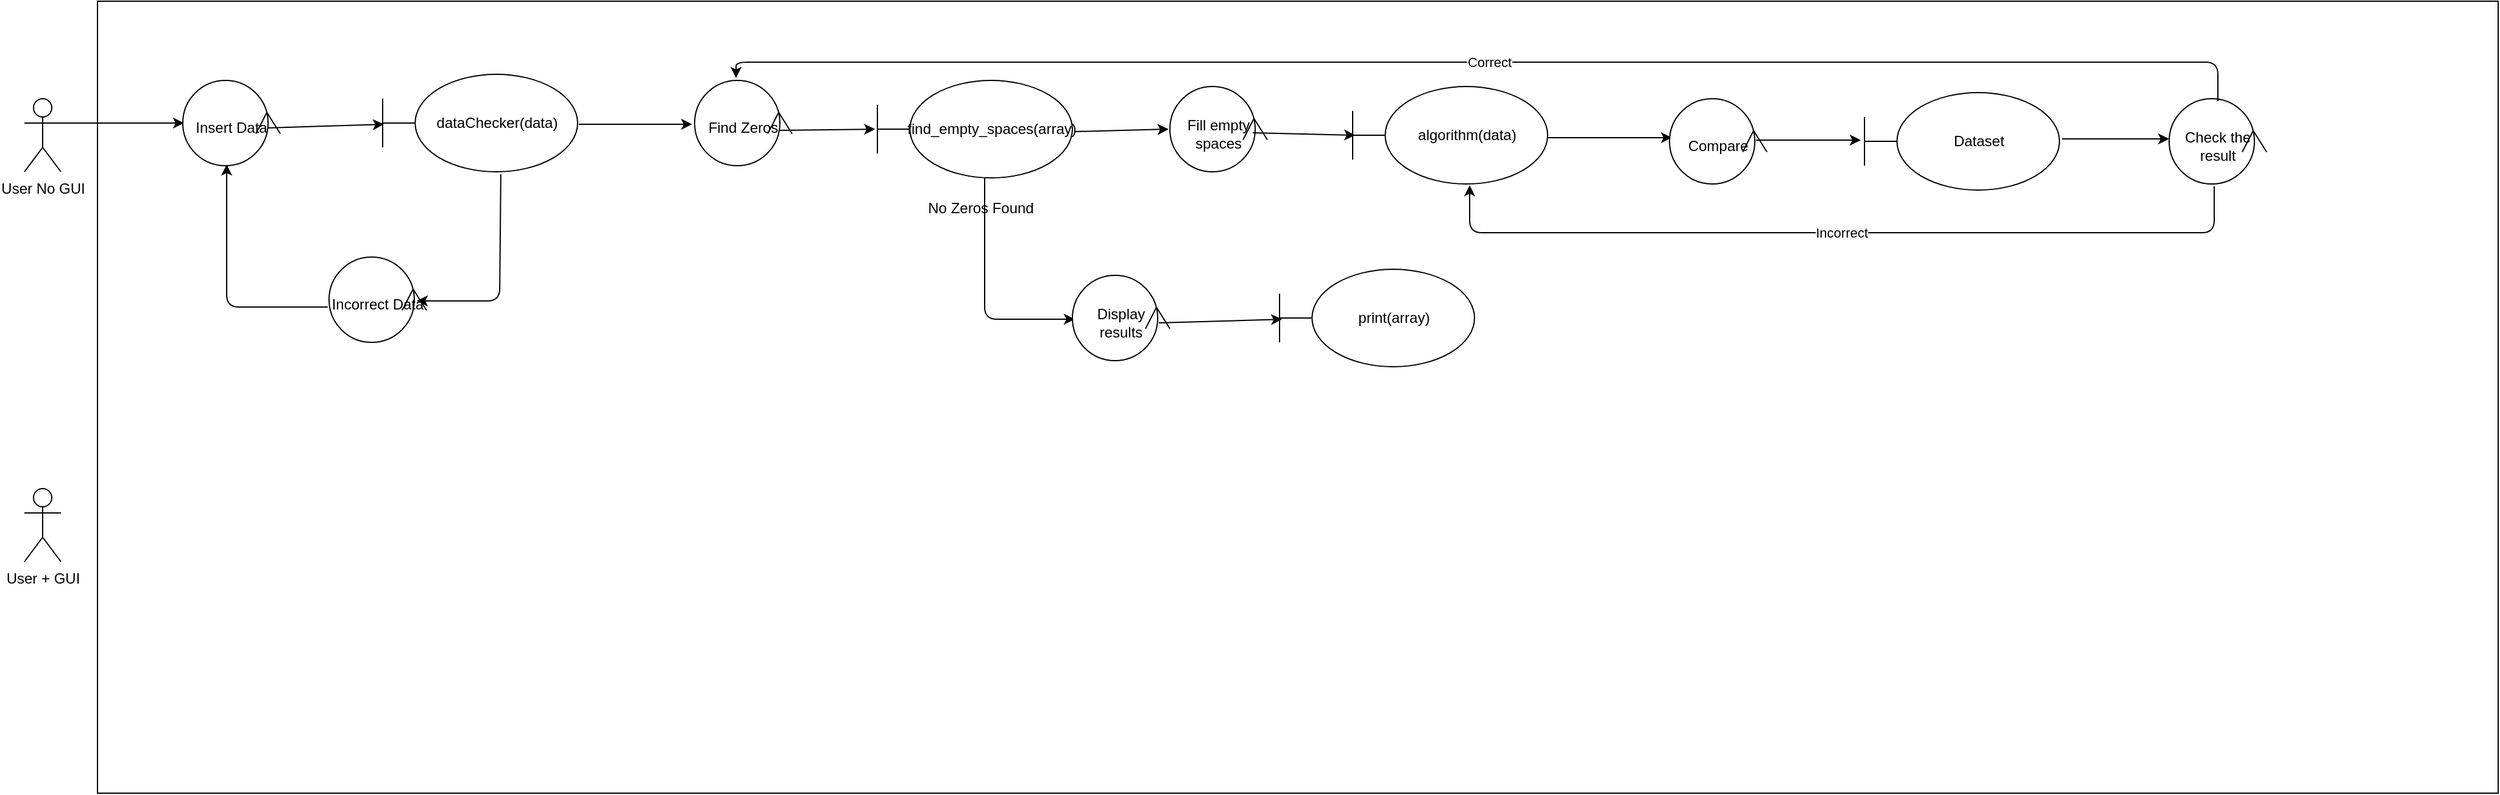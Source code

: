 <mxfile version="14.1.1" type="github">
  <diagram id="gI8m6C9c187NHEWIORXg" name="Page-1">
    <mxGraphModel dx="1422" dy="740" grid="1" gridSize="10" guides="1" tooltips="1" connect="1" arrows="1" fold="1" page="1" pageScale="1" pageWidth="827" pageHeight="1169" math="0" shadow="0">
      <root>
        <mxCell id="0" />
        <mxCell id="1" parent="0" />
        <mxCell id="W0wIh-QrFydrwNOZ_83b-1" value="User No GUI" style="shape=umlActor;verticalLabelPosition=bottom;verticalAlign=top;html=1;outlineConnect=0;" vertex="1" parent="1">
          <mxGeometry x="40" y="120" width="30" height="60" as="geometry" />
        </mxCell>
        <mxCell id="W0wIh-QrFydrwNOZ_83b-3" value="" style="endArrow=classic;html=1;" edge="1" parent="1" source="W0wIh-QrFydrwNOZ_83b-2">
          <mxGeometry width="50" height="50" relative="1" as="geometry">
            <mxPoint x="390" y="390" as="sourcePoint" />
            <mxPoint x="440" y="340" as="targetPoint" />
          </mxGeometry>
        </mxCell>
        <mxCell id="W0wIh-QrFydrwNOZ_83b-2" value="" style="rounded=0;whiteSpace=wrap;html=1;" vertex="1" parent="1">
          <mxGeometry x="100" y="40" width="1970" height="650" as="geometry" />
        </mxCell>
        <mxCell id="W0wIh-QrFydrwNOZ_83b-4" value="" style="endArrow=classic;html=1;exitX=1;exitY=0.333;exitDx=0;exitDy=0;exitPerimeter=0;entryX=0.5;entryY=0.988;entryDx=0;entryDy=0;entryPerimeter=0;" edge="1" parent="1" source="W0wIh-QrFydrwNOZ_83b-1" target="W0wIh-QrFydrwNOZ_83b-8">
          <mxGeometry width="50" height="50" relative="1" as="geometry">
            <mxPoint x="390" y="390" as="sourcePoint" />
            <mxPoint x="440" y="340" as="targetPoint" />
          </mxGeometry>
        </mxCell>
        <mxCell id="W0wIh-QrFydrwNOZ_83b-6" value="dataChecker(data)" style="shape=umlBoundary;whiteSpace=wrap;html=1;" vertex="1" parent="1">
          <mxGeometry x="334" y="100" width="160" height="80" as="geometry" />
        </mxCell>
        <mxCell id="W0wIh-QrFydrwNOZ_83b-8" value="Insert Data" style="ellipse;shape=umlControl;whiteSpace=wrap;html=1;direction=south;" vertex="1" parent="1">
          <mxGeometry x="170" y="105" width="80" height="70" as="geometry" />
        </mxCell>
        <mxCell id="W0wIh-QrFydrwNOZ_83b-9" value="" style="endArrow=classic;html=1;exitX=0.557;exitY=0.125;exitDx=0;exitDy=0;exitPerimeter=0;entryX=0.006;entryY=0.513;entryDx=0;entryDy=0;entryPerimeter=0;" edge="1" parent="1" source="W0wIh-QrFydrwNOZ_83b-8" target="W0wIh-QrFydrwNOZ_83b-6">
          <mxGeometry width="50" height="50" relative="1" as="geometry">
            <mxPoint x="330" y="220" as="sourcePoint" />
            <mxPoint x="450.96" y="220" as="targetPoint" />
          </mxGeometry>
        </mxCell>
        <mxCell id="W0wIh-QrFydrwNOZ_83b-10" value="" style="endArrow=classic;html=1;exitX=1.006;exitY=0.513;exitDx=0;exitDy=0;exitPerimeter=0;entryX=0.514;entryY=1.025;entryDx=0;entryDy=0;entryPerimeter=0;" edge="1" parent="1" source="W0wIh-QrFydrwNOZ_83b-6">
          <mxGeometry width="50" height="50" relative="1" as="geometry">
            <mxPoint x="660" y="170" as="sourcePoint" />
            <mxPoint x="588" y="140.98" as="targetPoint" />
          </mxGeometry>
        </mxCell>
        <mxCell id="W0wIh-QrFydrwNOZ_83b-12" value="Find Zeros" style="ellipse;shape=umlControl;whiteSpace=wrap;html=1;direction=south;" vertex="1" parent="1">
          <mxGeometry x="590" y="105" width="80" height="70" as="geometry" />
        </mxCell>
        <mxCell id="W0wIh-QrFydrwNOZ_83b-13" value="Dataset" style="shape=umlBoundary;whiteSpace=wrap;html=1;" vertex="1" parent="1">
          <mxGeometry x="1550" y="115" width="160" height="80" as="geometry" />
        </mxCell>
        <mxCell id="W0wIh-QrFydrwNOZ_83b-14" value="" style="endArrow=classic;html=1;exitX=0.606;exitY=1.025;exitDx=0;exitDy=0;exitPerimeter=0;entryX=0.514;entryY=0.1;entryDx=0;entryDy=0;entryPerimeter=0;" edge="1" parent="1" source="W0wIh-QrFydrwNOZ_83b-6" target="W0wIh-QrFydrwNOZ_83b-15">
          <mxGeometry width="50" height="50" relative="1" as="geometry">
            <mxPoint x="488.48" y="210.06" as="sourcePoint" />
            <mxPoint x="582" y="210" as="targetPoint" />
            <Array as="points">
              <mxPoint x="430" y="286" />
            </Array>
          </mxGeometry>
        </mxCell>
        <mxCell id="W0wIh-QrFydrwNOZ_83b-15" value="Incorrect Data" style="ellipse;shape=umlControl;whiteSpace=wrap;html=1;direction=south;" vertex="1" parent="1">
          <mxGeometry x="290" y="250" width="80" height="70" as="geometry" />
        </mxCell>
        <mxCell id="W0wIh-QrFydrwNOZ_83b-16" value="" style="endArrow=classic;html=1;exitX=0.586;exitY=1.013;exitDx=0;exitDy=0;exitPerimeter=0;entryX=0.986;entryY=0.55;entryDx=0;entryDy=0;entryPerimeter=0;" edge="1" parent="1" source="W0wIh-QrFydrwNOZ_83b-15" target="W0wIh-QrFydrwNOZ_83b-8">
          <mxGeometry width="50" height="50" relative="1" as="geometry">
            <mxPoint x="218.96" y="270" as="sourcePoint" />
            <mxPoint x="150" y="373.98" as="targetPoint" />
            <Array as="points">
              <mxPoint x="206" y="291" />
            </Array>
          </mxGeometry>
        </mxCell>
        <mxCell id="W0wIh-QrFydrwNOZ_83b-19" value="find_empty_spaces(array)" style="shape=umlBoundary;whiteSpace=wrap;html=1;" vertex="1" parent="1">
          <mxGeometry x="740" y="105" width="160" height="80" as="geometry" />
        </mxCell>
        <mxCell id="W0wIh-QrFydrwNOZ_83b-21" value="" style="endArrow=classic;html=1;exitX=1.013;exitY=0.525;exitDx=0;exitDy=0;exitPerimeter=0;entryX=0.5;entryY=1.013;entryDx=0;entryDy=0;entryPerimeter=0;" edge="1" parent="1" source="W0wIh-QrFydrwNOZ_83b-19" target="W0wIh-QrFydrwNOZ_83b-22">
          <mxGeometry width="50" height="50" relative="1" as="geometry">
            <mxPoint x="1380" y="162.98" as="sourcePoint" />
            <mxPoint x="1360" y="142" as="targetPoint" />
          </mxGeometry>
        </mxCell>
        <mxCell id="W0wIh-QrFydrwNOZ_83b-22" value="Fill empty spaces" style="ellipse;shape=umlControl;whiteSpace=wrap;html=1;direction=south;" vertex="1" parent="1">
          <mxGeometry x="980" y="110" width="80" height="70" as="geometry" />
        </mxCell>
        <mxCell id="W0wIh-QrFydrwNOZ_83b-23" value="" style="endArrow=classic;html=1;exitX=0.543;exitY=0.15;exitDx=0;exitDy=0;exitPerimeter=0;entryX=0.013;entryY=0.5;entryDx=0;entryDy=0;entryPerimeter=0;" edge="1" parent="1" source="W0wIh-QrFydrwNOZ_83b-22" target="W0wIh-QrFydrwNOZ_83b-24">
          <mxGeometry width="50" height="50" relative="1" as="geometry">
            <mxPoint x="1460" y="149.5" as="sourcePoint" />
            <mxPoint x="1517.92" y="149.5" as="targetPoint" />
          </mxGeometry>
        </mxCell>
        <mxCell id="W0wIh-QrFydrwNOZ_83b-24" value="algorithm(data)" style="shape=umlBoundary;whiteSpace=wrap;html=1;" vertex="1" parent="1">
          <mxGeometry x="1130" y="110" width="160" height="80" as="geometry" />
        </mxCell>
        <mxCell id="W0wIh-QrFydrwNOZ_83b-26" value="" style="endArrow=classic;html=1;exitX=0.586;exitY=0.125;exitDx=0;exitDy=0;exitPerimeter=0;entryX=-0.012;entryY=0.5;entryDx=0;entryDy=0;entryPerimeter=0;" edge="1" parent="1" source="W0wIh-QrFydrwNOZ_83b-12" target="W0wIh-QrFydrwNOZ_83b-19">
          <mxGeometry width="50" height="50" relative="1" as="geometry">
            <mxPoint x="710" y="220.06" as="sourcePoint" />
            <mxPoint x="803.04" y="220" as="targetPoint" />
          </mxGeometry>
        </mxCell>
        <mxCell id="W0wIh-QrFydrwNOZ_83b-27" value="" style="endArrow=classic;html=1;exitX=1;exitY=0.525;exitDx=0;exitDy=0;exitPerimeter=0;entryX=0.457;entryY=0.975;entryDx=0;entryDy=0;entryPerimeter=0;" edge="1" parent="1" source="W0wIh-QrFydrwNOZ_83b-24" target="W0wIh-QrFydrwNOZ_83b-28">
          <mxGeometry width="50" height="50" relative="1" as="geometry">
            <mxPoint x="1340" y="200.0" as="sourcePoint" />
            <mxPoint x="1424.08" y="201.99" as="targetPoint" />
          </mxGeometry>
        </mxCell>
        <mxCell id="W0wIh-QrFydrwNOZ_83b-28" value="Compare" style="ellipse;shape=umlControl;whiteSpace=wrap;html=1;direction=south;" vertex="1" parent="1">
          <mxGeometry x="1390" y="120" width="80" height="70" as="geometry" />
        </mxCell>
        <mxCell id="W0wIh-QrFydrwNOZ_83b-29" value="" style="endArrow=classic;html=1;exitX=0.486;exitY=0.113;exitDx=0;exitDy=0;exitPerimeter=0;entryX=-0.019;entryY=0.488;entryDx=0;entryDy=0;entryPerimeter=0;" edge="1" parent="1" source="W0wIh-QrFydrwNOZ_83b-28" target="W0wIh-QrFydrwNOZ_83b-13">
          <mxGeometry width="50" height="50" relative="1" as="geometry">
            <mxPoint x="1480" y="185.01" as="sourcePoint" />
            <mxPoint x="1582" y="185.0" as="targetPoint" />
          </mxGeometry>
        </mxCell>
        <mxCell id="W0wIh-QrFydrwNOZ_83b-30" value="Check the result" style="ellipse;shape=umlControl;whiteSpace=wrap;html=1;direction=south;" vertex="1" parent="1">
          <mxGeometry x="1800" y="120" width="80" height="70" as="geometry" />
        </mxCell>
        <mxCell id="W0wIh-QrFydrwNOZ_83b-31" value="" style="endArrow=classic;html=1;exitX=1.013;exitY=0.475;exitDx=0;exitDy=0;exitPerimeter=0;entryX=0.471;entryY=1;entryDx=0;entryDy=0;entryPerimeter=0;" edge="1" parent="1" source="W0wIh-QrFydrwNOZ_83b-13" target="W0wIh-QrFydrwNOZ_83b-30">
          <mxGeometry width="50" height="50" relative="1" as="geometry">
            <mxPoint x="1714" y="230" as="sourcePoint" />
            <mxPoint x="1800" y="230.02" as="targetPoint" />
          </mxGeometry>
        </mxCell>
        <mxCell id="W0wIh-QrFydrwNOZ_83b-32" value="Incorrect" style="endArrow=classic;html=1;exitX=1.029;exitY=0.538;exitDx=0;exitDy=0;exitPerimeter=0;entryX=0.6;entryY=1.013;entryDx=0;entryDy=0;entryPerimeter=0;" edge="1" parent="1" source="W0wIh-QrFydrwNOZ_83b-30" target="W0wIh-QrFydrwNOZ_83b-24">
          <mxGeometry width="50" height="50" relative="1" as="geometry">
            <mxPoint x="1792.08" y="270.03" as="sourcePoint" />
            <mxPoint x="1880" y="270.0" as="targetPoint" />
            <Array as="points">
              <mxPoint x="1837" y="230" />
              <mxPoint x="1226" y="230" />
            </Array>
          </mxGeometry>
        </mxCell>
        <mxCell id="W0wIh-QrFydrwNOZ_83b-35" value="Correct" style="endArrow=classic;html=1;exitX=0.029;exitY=0.5;exitDx=0;exitDy=0;exitPerimeter=0;entryX=-0.029;entryY=0.575;entryDx=0;entryDy=0;entryPerimeter=0;" edge="1" parent="1" source="W0wIh-QrFydrwNOZ_83b-30" target="W0wIh-QrFydrwNOZ_83b-12">
          <mxGeometry width="50" height="50" relative="1" as="geometry">
            <mxPoint x="1950" y="235" as="sourcePoint" />
            <mxPoint x="2000" y="185" as="targetPoint" />
            <Array as="points">
              <mxPoint x="1840" y="90" />
              <mxPoint x="624" y="90" />
            </Array>
          </mxGeometry>
        </mxCell>
        <mxCell id="W0wIh-QrFydrwNOZ_83b-38" value="" style="endArrow=classic;html=1;exitX=0.55;exitY=1;exitDx=0;exitDy=0;exitPerimeter=0;entryX=0.514;entryY=0.975;entryDx=0;entryDy=0;entryPerimeter=0;" edge="1" parent="1" source="W0wIh-QrFydrwNOZ_83b-19" target="W0wIh-QrFydrwNOZ_83b-39">
          <mxGeometry width="50" height="50" relative="1" as="geometry">
            <mxPoint x="900.0" y="222" as="sourcePoint" />
            <mxPoint x="977" y="220" as="targetPoint" />
            <Array as="points">
              <mxPoint x="828" y="301" />
            </Array>
          </mxGeometry>
        </mxCell>
        <mxCell id="W0wIh-QrFydrwNOZ_83b-39" value="Display results" style="ellipse;shape=umlControl;whiteSpace=wrap;html=1;direction=south;" vertex="1" parent="1">
          <mxGeometry x="900" y="265" width="80" height="70" as="geometry" />
        </mxCell>
        <mxCell id="W0wIh-QrFydrwNOZ_83b-40" value="print(array)" style="shape=umlBoundary;whiteSpace=wrap;html=1;" vertex="1" parent="1">
          <mxGeometry x="1070" y="260" width="160" height="80" as="geometry" />
        </mxCell>
        <mxCell id="W0wIh-QrFydrwNOZ_83b-42" value="" style="endArrow=classic;html=1;exitX=0.557;exitY=0.113;exitDx=0;exitDy=0;exitPerimeter=0;entryX=0.013;entryY=0.513;entryDx=0;entryDy=0;entryPerimeter=0;" edge="1" parent="1" source="W0wIh-QrFydrwNOZ_83b-39" target="W0wIh-QrFydrwNOZ_83b-40">
          <mxGeometry width="50" height="50" relative="1" as="geometry">
            <mxPoint x="1080" y="400" as="sourcePoint" />
            <mxPoint x="1130" y="350" as="targetPoint" />
          </mxGeometry>
        </mxCell>
        <mxCell id="W0wIh-QrFydrwNOZ_83b-43" value="No Zeros Found" style="text;html=1;strokeColor=none;fillColor=none;align=center;verticalAlign=middle;whiteSpace=wrap;rounded=0;" vertex="1" parent="1">
          <mxGeometry x="780" y="200" width="90" height="20" as="geometry" />
        </mxCell>
        <mxCell id="W0wIh-QrFydrwNOZ_83b-44" value="&lt;div&gt;User + GUI&lt;/div&gt;&lt;div&gt;&lt;br&gt;&lt;/div&gt;" style="shape=umlActor;verticalLabelPosition=bottom;verticalAlign=top;html=1;outlineConnect=0;" vertex="1" parent="1">
          <mxGeometry x="40" y="440" width="30" height="60" as="geometry" />
        </mxCell>
      </root>
    </mxGraphModel>
  </diagram>
</mxfile>

